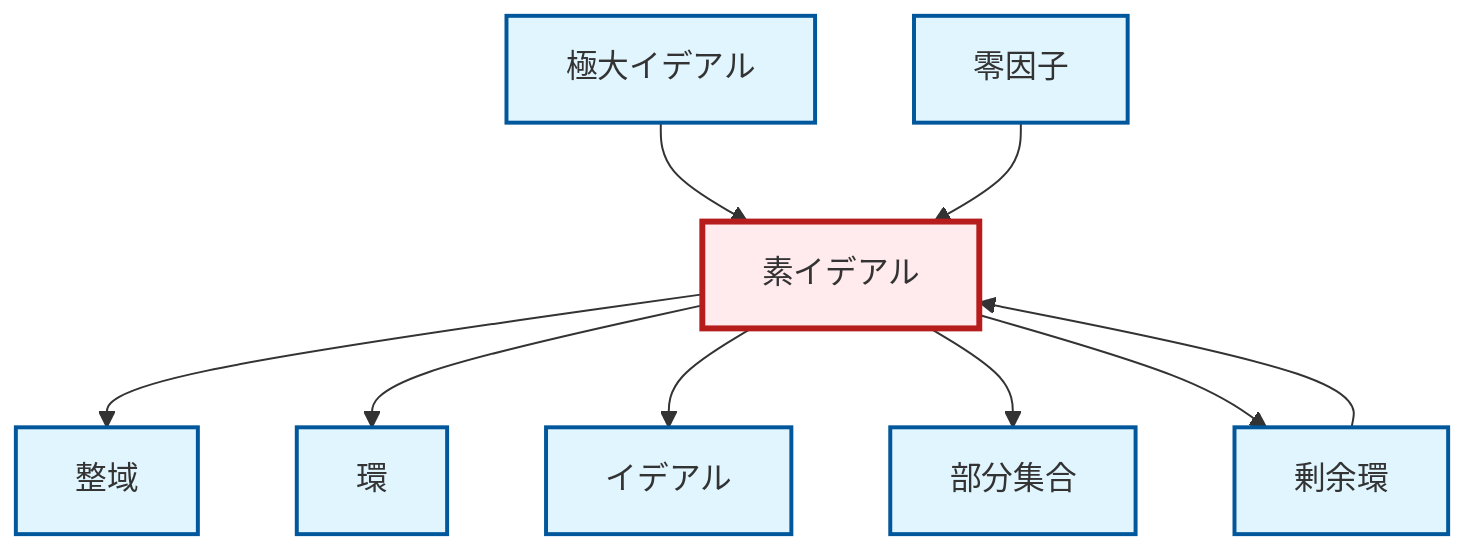 graph TD
    classDef definition fill:#e1f5fe,stroke:#01579b,stroke-width:2px
    classDef theorem fill:#f3e5f5,stroke:#4a148c,stroke-width:2px
    classDef axiom fill:#fff3e0,stroke:#e65100,stroke-width:2px
    classDef example fill:#e8f5e9,stroke:#1b5e20,stroke-width:2px
    classDef current fill:#ffebee,stroke:#b71c1c,stroke-width:3px
    def-maximal-ideal["極大イデアル"]:::definition
    def-prime-ideal["素イデアル"]:::definition
    def-ring["環"]:::definition
    def-ideal["イデアル"]:::definition
    def-quotient-ring["剰余環"]:::definition
    def-zero-divisor["零因子"]:::definition
    def-subset["部分集合"]:::definition
    def-integral-domain["整域"]:::definition
    def-maximal-ideal --> def-prime-ideal
    def-zero-divisor --> def-prime-ideal
    def-prime-ideal --> def-integral-domain
    def-prime-ideal --> def-ring
    def-prime-ideal --> def-ideal
    def-prime-ideal --> def-subset
    def-prime-ideal --> def-quotient-ring
    def-quotient-ring --> def-prime-ideal
    class def-prime-ideal current